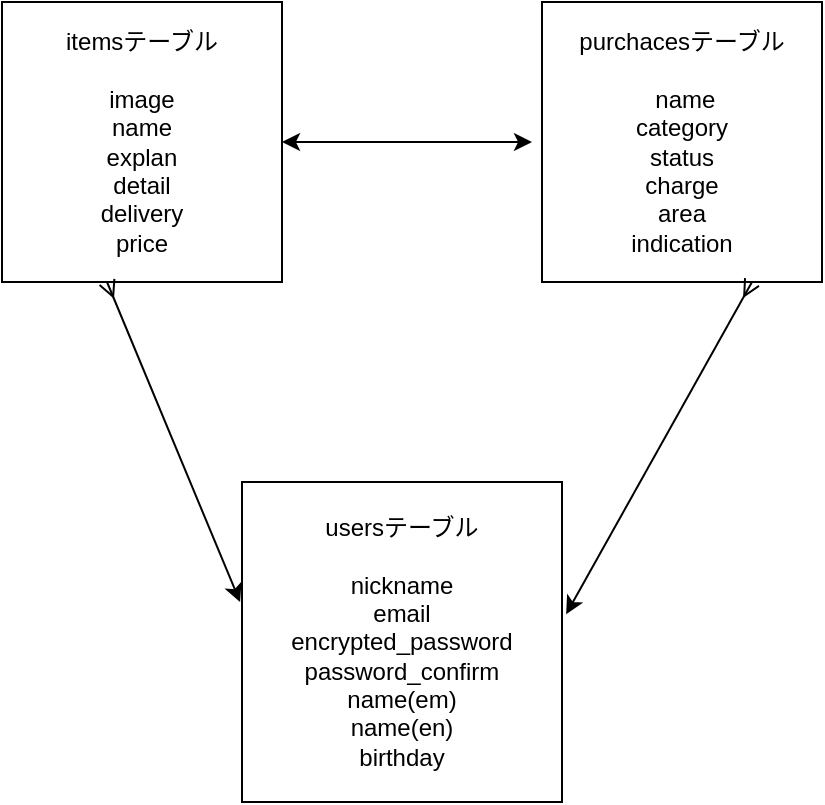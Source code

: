 <mxfile>
    <diagram id="J8P9TEz4aJzeOegXR8Bj" name="ページ1">
        <mxGraphModel dx="513" dy="520" grid="1" gridSize="10" guides="1" tooltips="1" connect="1" arrows="1" fold="1" page="1" pageScale="1" pageWidth="827" pageHeight="1169" math="0" shadow="0">
            <root>
                <mxCell id="0"/>
                <mxCell id="1" parent="0"/>
                <mxCell id="2" value="itemsテーブル&lt;br&gt;&lt;br&gt;image&lt;br&gt;name&lt;br&gt;explan&lt;br&gt;detail&lt;br&gt;delivery&lt;br&gt;price&lt;br&gt;" style="whiteSpace=wrap;html=1;aspect=fixed;" vertex="1" parent="1">
                    <mxGeometry y="720" width="140" height="140" as="geometry"/>
                </mxCell>
                <mxCell id="4" value="usersテーブル&lt;br&gt;&lt;br&gt;nickname&lt;br&gt;email&lt;br&gt;encrypted_password&lt;br&gt;password_confirm&lt;br&gt;name(em)&lt;br&gt;name(en)&lt;br&gt;birthday" style="whiteSpace=wrap;html=1;aspect=fixed;" vertex="1" parent="1">
                    <mxGeometry x="120" y="960" width="160" height="160" as="geometry"/>
                </mxCell>
                <mxCell id="13" value="purchacesテーブル&lt;br&gt;&lt;br&gt;&amp;nbsp;name&lt;br&gt;category&lt;br&gt;status&lt;br&gt;charge&lt;br&gt;area&lt;br&gt;indication" style="whiteSpace=wrap;html=1;aspect=fixed;" vertex="1" parent="1">
                    <mxGeometry x="270" y="720" width="140" height="140" as="geometry"/>
                </mxCell>
                <mxCell id="16" value="" style="endArrow=classic;startArrow=ERmany;html=1;entryX=-0.006;entryY=0.375;entryDx=0;entryDy=0;entryPerimeter=0;exitX=0.375;exitY=1;exitDx=0;exitDy=0;exitPerimeter=0;sourcePerimeterSpacing=0;startFill=0;" edge="1" parent="1" source="2" target="4">
                    <mxGeometry width="50" height="50" relative="1" as="geometry">
                        <mxPoint x="-20" y="1040" as="sourcePoint"/>
                        <mxPoint x="30" y="990" as="targetPoint"/>
                    </mxGeometry>
                </mxCell>
                <mxCell id="17" value="" style="endArrow=classic;startArrow=ERmany;html=1;exitX=0.75;exitY=1;exitDx=0;exitDy=0;entryX=1.013;entryY=0.413;entryDx=0;entryDy=0;startFill=0;entryPerimeter=0;" edge="1" parent="1" source="13" target="4">
                    <mxGeometry width="50" height="50" relative="1" as="geometry">
                        <mxPoint x="340" y="850" as="sourcePoint"/>
                        <mxPoint x="300" y="980" as="targetPoint"/>
                    </mxGeometry>
                </mxCell>
                <mxCell id="18" value="" style="endArrow=classic;startArrow=classic;html=1;exitX=1;exitY=0.5;exitDx=0;exitDy=0;" edge="1" parent="1" source="2">
                    <mxGeometry width="50" height="50" relative="1" as="geometry">
                        <mxPoint x="175" y="805" as="sourcePoint"/>
                        <mxPoint x="265" y="790" as="targetPoint"/>
                    </mxGeometry>
                </mxCell>
            </root>
        </mxGraphModel>
    </diagram>
</mxfile>